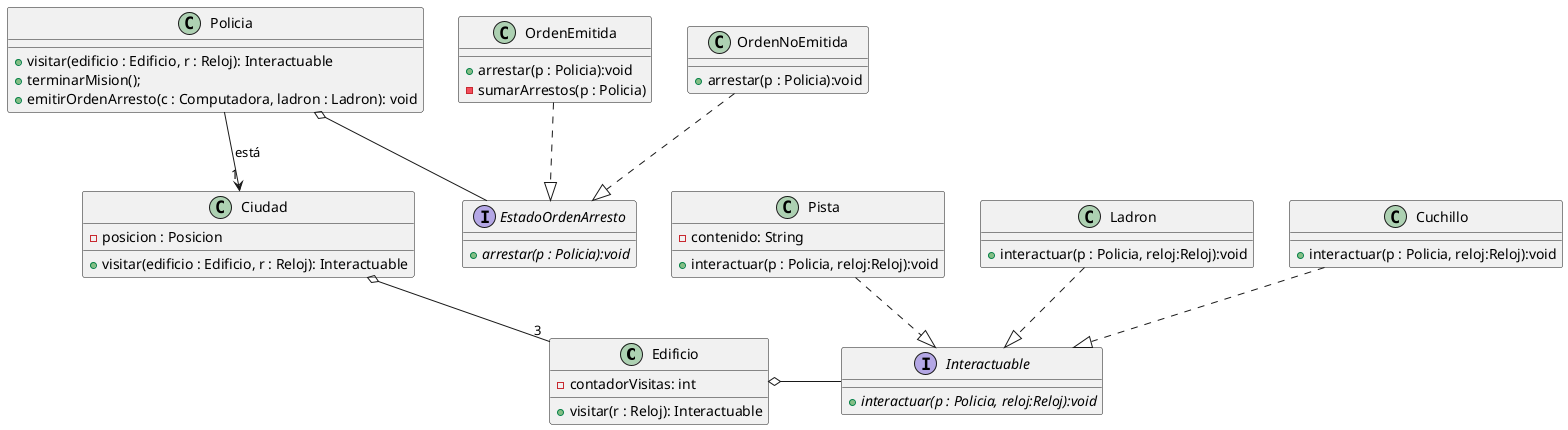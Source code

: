 @startuml
class Edificio {
- contadorVisitas: int
+ visitar(r : Reloj): Interactuable
}

class Ciudad {
    - posicion : Posicion
    + visitar(edificio : Edificio, r : Reloj): Interactuable
}

class Policia {
    + visitar(edificio : Edificio, r : Reloj): Interactuable
    + terminarMision();
    + emitirOrdenArresto(c : Computadora, ladron : Ladron): void
}
interface EstadoOrdenArresto{
+ {abstract} arrestar(p : Policia):void

}
class OrdenEmitida{
    +arrestar(p : Policia):void
    -sumarArrestos(p : Policia)

}
class OrdenNoEmitida{
    +arrestar(p : Policia):void

}



class Pista {
    - contenido: String
    +interactuar(p : Policia, reloj:Reloj):void
}
Interface  Interactuable{
    + {abstract} interactuar(p : Policia, reloj:Reloj):void

}
class Ladron{
    +interactuar(p : Policia, reloj:Reloj):void

}
class Cuchillo{
     +interactuar(p : Policia, reloj:Reloj):void

}
OrdenEmitida ..|> EstadoOrdenArresto
OrdenNoEmitida ..|> EstadoOrdenArresto
Policia o-- EstadoOrdenArresto
Edificio o- Interactuable
Policia -->"1" Ciudad: está
Ciudad o-- "3" Edificio
Pista ..|>  Interactuable
Ladron ..|>  Interactuable
Cuchillo ..|>  Interactuable


@enduml